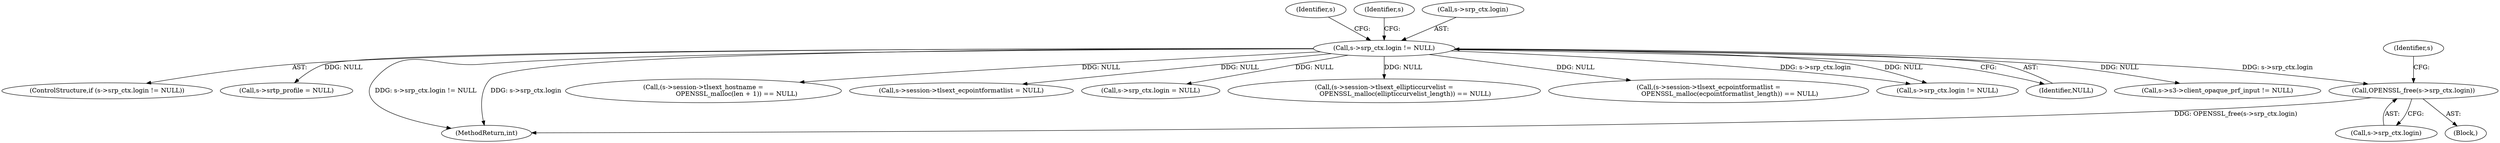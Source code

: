 digraph "0_openssl_2c0d295e26306e15a92eb23a84a1802005c1c137@API" {
"1000181" [label="(Call,OPENSSL_free(s->srp_ctx.login))"];
"1000173" [label="(Call,s->srp_ctx.login != NULL)"];
"1000172" [label="(ControlStructure,if (s->srp_ctx.login != NULL))"];
"1000180" [label="(Block,)"];
"1000194" [label="(Call,s->srtp_profile = NULL)"];
"1000184" [label="(Identifier,s)"];
"1001268" [label="(MethodReturn,int)"];
"1000342" [label="(Call,(s->session->tlsext_hostname =\n                                 OPENSSL_malloc(len + 1)) == NULL)"];
"1000573" [label="(Call,s->session->tlsext_ecpointformatlist = NULL)"];
"1000187" [label="(Call,s->srp_ctx.login = NULL)"];
"1000716" [label="(Call,(s->session->tlsext_ellipticcurvelist =\n                     OPENSSL_malloc(ellipticcurvelist_length)) == NULL)"];
"1000181" [label="(Call,OPENSSL_free(s->srp_ctx.login))"];
"1000196" [label="(Identifier,s)"];
"1000588" [label="(Call,(s->session->tlsext_ecpointformatlist =\n                     OPENSSL_malloc(ecpointformatlist_length)) == NULL)"];
"1000477" [label="(Call,s->srp_ctx.login != NULL)"];
"1000182" [label="(Call,s->srp_ctx.login)"];
"1000174" [label="(Call,s->srp_ctx.login)"];
"1000179" [label="(Identifier,NULL)"];
"1000190" [label="(Identifier,s)"];
"1000837" [label="(Call,s->s3->client_opaque_prf_input != NULL)"];
"1000173" [label="(Call,s->srp_ctx.login != NULL)"];
"1000181" -> "1000180"  [label="AST: "];
"1000181" -> "1000182"  [label="CFG: "];
"1000182" -> "1000181"  [label="AST: "];
"1000190" -> "1000181"  [label="CFG: "];
"1000181" -> "1001268"  [label="DDG: OPENSSL_free(s->srp_ctx.login)"];
"1000173" -> "1000181"  [label="DDG: s->srp_ctx.login"];
"1000173" -> "1000172"  [label="AST: "];
"1000173" -> "1000179"  [label="CFG: "];
"1000174" -> "1000173"  [label="AST: "];
"1000179" -> "1000173"  [label="AST: "];
"1000184" -> "1000173"  [label="CFG: "];
"1000196" -> "1000173"  [label="CFG: "];
"1000173" -> "1001268"  [label="DDG: s->srp_ctx.login != NULL"];
"1000173" -> "1001268"  [label="DDG: s->srp_ctx.login"];
"1000173" -> "1000187"  [label="DDG: NULL"];
"1000173" -> "1000194"  [label="DDG: NULL"];
"1000173" -> "1000342"  [label="DDG: NULL"];
"1000173" -> "1000477"  [label="DDG: s->srp_ctx.login"];
"1000173" -> "1000477"  [label="DDG: NULL"];
"1000173" -> "1000573"  [label="DDG: NULL"];
"1000173" -> "1000588"  [label="DDG: NULL"];
"1000173" -> "1000716"  [label="DDG: NULL"];
"1000173" -> "1000837"  [label="DDG: NULL"];
}
